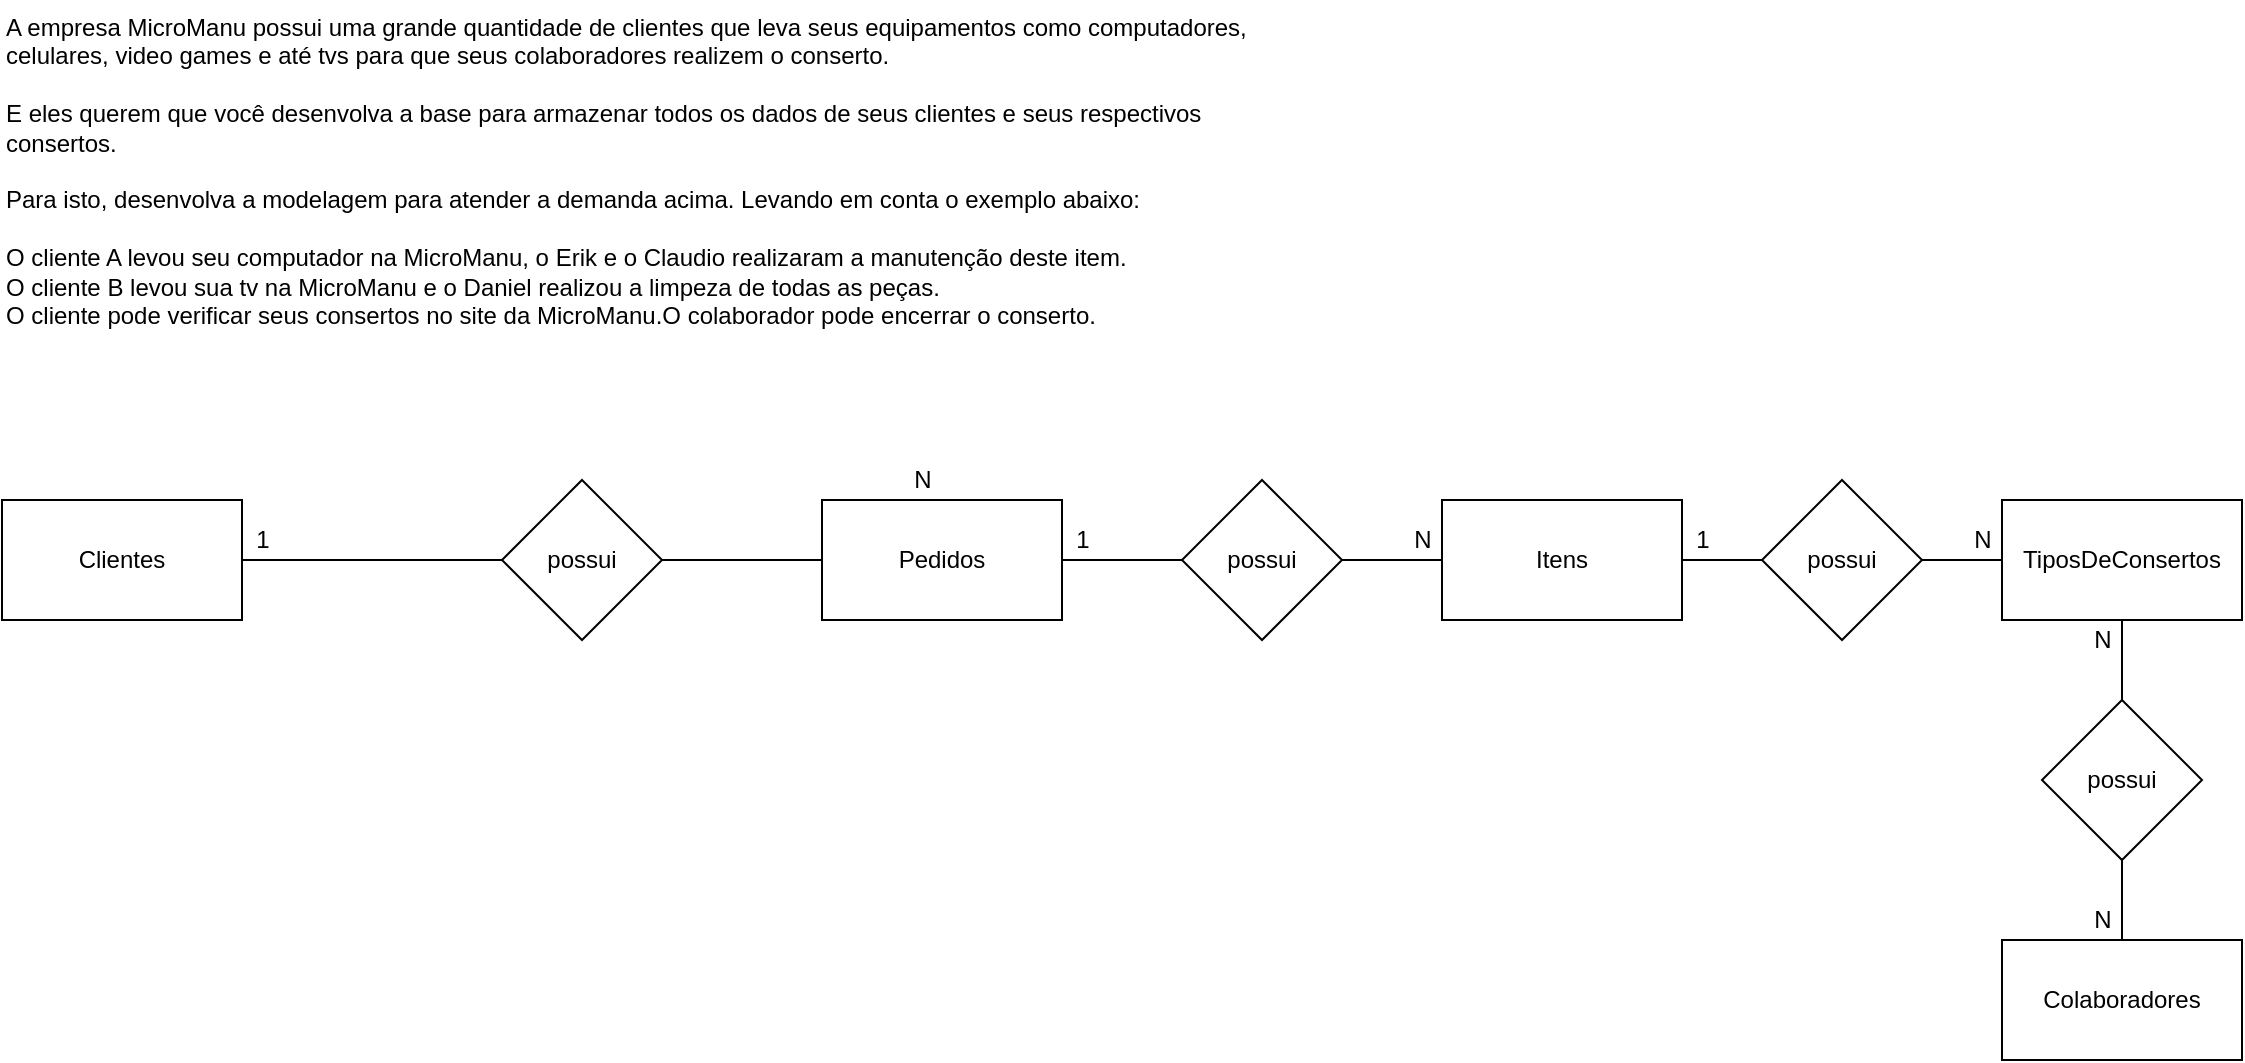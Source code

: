 <mxfile version="14.4.2" type="device"><diagram id="vbW2kz6mHEWQTztBXk3I" name="Page-1"><mxGraphModel dx="1368" dy="896" grid="1" gridSize="10" guides="1" tooltips="1" connect="1" arrows="1" fold="1" page="1" pageScale="1" pageWidth="827" pageHeight="1169" math="0" shadow="0"><root><mxCell id="0"/><mxCell id="1" parent="0"/><mxCell id="wHnWtl2BybHQ2ssoZZnG-1" value="A empresa MicroManu possui uma grande quantidade de clientes que leva seus equipamentos como computadores, celulares, video games e até tvs para que seus colaboradores realizem o conserto.&lt;br&gt;&lt;br&gt;E eles querem que você desenvolva a base para armazenar todos os dados de seus clientes e seus respectivos consertos.&lt;br&gt;&lt;br&gt;Para isto, desenvolva a modelagem para atender a demanda acima. Levando em conta o exemplo abaixo:&lt;br&gt;&lt;br&gt;O cliente A levou seu computador na MicroManu, o Erik e o Claudio realizaram a manutenção deste item.&lt;br&gt;O cliente B levou sua tv na MicroManu e o Daniel realizou a limpeza de todas as peças.&lt;br&gt;O cliente pode verificar seus consertos no site da MicroManu.O colaborador pode encerrar o conserto." style="text;whiteSpace=wrap;html=1;" parent="1" vertex="1"><mxGeometry x="-330" y="230" width="630" height="180" as="geometry"/></mxCell><mxCell id="wHnWtl2BybHQ2ssoZZnG-10" value="" style="edgeStyle=orthogonalEdgeStyle;rounded=0;orthogonalLoop=1;jettySize=auto;html=1;endArrow=none;endFill=0;" parent="1" source="wHnWtl2BybHQ2ssoZZnG-2" target="wHnWtl2BybHQ2ssoZZnG-8" edge="1"><mxGeometry relative="1" as="geometry"><Array as="points"><mxPoint x="-240" y="510"/></Array></mxGeometry></mxCell><mxCell id="wHnWtl2BybHQ2ssoZZnG-2" value="Clientes" style="rounded=0;whiteSpace=wrap;html=1;" parent="1" vertex="1"><mxGeometry x="-330" y="480" width="120" height="60" as="geometry"/></mxCell><mxCell id="wHnWtl2BybHQ2ssoZZnG-14" value="" style="edgeStyle=orthogonalEdgeStyle;rounded=0;orthogonalLoop=1;jettySize=auto;html=1;endArrow=none;endFill=0;" parent="1" source="wHnWtl2BybHQ2ssoZZnG-3" target="wHnWtl2BybHQ2ssoZZnG-13" edge="1"><mxGeometry relative="1" as="geometry"/></mxCell><mxCell id="wHnWtl2BybHQ2ssoZZnG-3" value="Pedidos" style="rounded=0;whiteSpace=wrap;html=1;" parent="1" vertex="1"><mxGeometry x="80" y="480" width="120" height="60" as="geometry"/></mxCell><mxCell id="wHnWtl2BybHQ2ssoZZnG-18" value="" style="edgeStyle=orthogonalEdgeStyle;rounded=0;orthogonalLoop=1;jettySize=auto;html=1;endArrow=none;endFill=0;" parent="1" source="wHnWtl2BybHQ2ssoZZnG-4" target="wHnWtl2BybHQ2ssoZZnG-17" edge="1"><mxGeometry relative="1" as="geometry"/></mxCell><mxCell id="wHnWtl2BybHQ2ssoZZnG-4" value="Itens" style="rounded=0;whiteSpace=wrap;html=1;" parent="1" vertex="1"><mxGeometry x="390" y="480" width="120" height="60" as="geometry"/></mxCell><mxCell id="wHnWtl2BybHQ2ssoZZnG-20" value="" style="edgeStyle=orthogonalEdgeStyle;rounded=0;orthogonalLoop=1;jettySize=auto;html=1;endArrow=none;endFill=0;" parent="1" source="wHnWtl2BybHQ2ssoZZnG-5" target="wHnWtl2BybHQ2ssoZZnG-9" edge="1"><mxGeometry relative="1" as="geometry"/></mxCell><mxCell id="wHnWtl2BybHQ2ssoZZnG-5" value="TiposDeConsertos" style="rounded=0;whiteSpace=wrap;html=1;" parent="1" vertex="1"><mxGeometry x="670" y="480" width="120" height="60" as="geometry"/></mxCell><mxCell id="wHnWtl2BybHQ2ssoZZnG-7" value="Colaboradores" style="rounded=0;whiteSpace=wrap;html=1;" parent="1" vertex="1"><mxGeometry x="670" y="700" width="120" height="60" as="geometry"/></mxCell><mxCell id="wHnWtl2BybHQ2ssoZZnG-11" value="" style="edgeStyle=orthogonalEdgeStyle;rounded=0;orthogonalLoop=1;jettySize=auto;html=1;endArrow=none;endFill=0;" parent="1" source="wHnWtl2BybHQ2ssoZZnG-8" target="wHnWtl2BybHQ2ssoZZnG-3" edge="1"><mxGeometry relative="1" as="geometry"/></mxCell><mxCell id="wHnWtl2BybHQ2ssoZZnG-8" value="possui" style="rhombus;whiteSpace=wrap;html=1;" parent="1" vertex="1"><mxGeometry x="-80" y="470" width="80" height="80" as="geometry"/></mxCell><mxCell id="wHnWtl2BybHQ2ssoZZnG-21" value="" style="edgeStyle=orthogonalEdgeStyle;rounded=0;orthogonalLoop=1;jettySize=auto;html=1;endArrow=none;endFill=0;" parent="1" source="wHnWtl2BybHQ2ssoZZnG-9" target="wHnWtl2BybHQ2ssoZZnG-7" edge="1"><mxGeometry relative="1" as="geometry"/></mxCell><mxCell id="wHnWtl2BybHQ2ssoZZnG-9" value="possui" style="rhombus;whiteSpace=wrap;html=1;" parent="1" vertex="1"><mxGeometry x="690" y="580" width="80" height="80" as="geometry"/></mxCell><mxCell id="wHnWtl2BybHQ2ssoZZnG-15" value="" style="edgeStyle=orthogonalEdgeStyle;rounded=0;orthogonalLoop=1;jettySize=auto;html=1;endArrow=none;endFill=0;" parent="1" source="wHnWtl2BybHQ2ssoZZnG-13" target="wHnWtl2BybHQ2ssoZZnG-4" edge="1"><mxGeometry relative="1" as="geometry"/></mxCell><mxCell id="wHnWtl2BybHQ2ssoZZnG-13" value="possui" style="rhombus;whiteSpace=wrap;html=1;" parent="1" vertex="1"><mxGeometry x="260" y="470" width="80" height="80" as="geometry"/></mxCell><mxCell id="wHnWtl2BybHQ2ssoZZnG-19" value="" style="edgeStyle=orthogonalEdgeStyle;rounded=0;orthogonalLoop=1;jettySize=auto;html=1;endArrow=none;endFill=0;" parent="1" source="wHnWtl2BybHQ2ssoZZnG-17" target="wHnWtl2BybHQ2ssoZZnG-5" edge="1"><mxGeometry relative="1" as="geometry"/></mxCell><mxCell id="wHnWtl2BybHQ2ssoZZnG-17" value="possui" style="rhombus;whiteSpace=wrap;html=1;" parent="1" vertex="1"><mxGeometry x="550" y="470" width="80" height="80" as="geometry"/></mxCell><mxCell id="wHnWtl2BybHQ2ssoZZnG-22" value="N" style="text;html=1;align=center;verticalAlign=middle;resizable=0;points=[];autosize=1;" parent="1" vertex="1"><mxGeometry x="120" y="460" width="20" height="20" as="geometry"/></mxCell><mxCell id="wHnWtl2BybHQ2ssoZZnG-23" value="1" style="text;html=1;align=center;verticalAlign=middle;resizable=0;points=[];autosize=1;" parent="1" vertex="1"><mxGeometry x="-210" y="490" width="20" height="20" as="geometry"/></mxCell><mxCell id="wHnWtl2BybHQ2ssoZZnG-24" value="1" style="text;html=1;align=center;verticalAlign=middle;resizable=0;points=[];autosize=1;" parent="1" vertex="1"><mxGeometry x="200" y="490" width="20" height="20" as="geometry"/></mxCell><mxCell id="wHnWtl2BybHQ2ssoZZnG-25" value="N" style="text;html=1;align=center;verticalAlign=middle;resizable=0;points=[];autosize=1;" parent="1" vertex="1"><mxGeometry x="370" y="490" width="20" height="20" as="geometry"/></mxCell><mxCell id="wHnWtl2BybHQ2ssoZZnG-26" value="1" style="text;html=1;align=center;verticalAlign=middle;resizable=0;points=[];autosize=1;" parent="1" vertex="1"><mxGeometry x="510" y="490" width="20" height="20" as="geometry"/></mxCell><mxCell id="wHnWtl2BybHQ2ssoZZnG-27" value="N" style="text;html=1;align=center;verticalAlign=middle;resizable=0;points=[];autosize=1;" parent="1" vertex="1"><mxGeometry x="650" y="490" width="20" height="20" as="geometry"/></mxCell><mxCell id="wHnWtl2BybHQ2ssoZZnG-30" value="N" style="text;html=1;align=center;verticalAlign=middle;resizable=0;points=[];autosize=1;" parent="1" vertex="1"><mxGeometry x="710" y="680" width="20" height="20" as="geometry"/></mxCell><mxCell id="wHnWtl2BybHQ2ssoZZnG-31" value="N" style="text;html=1;align=center;verticalAlign=middle;resizable=0;points=[];autosize=1;" parent="1" vertex="1"><mxGeometry x="710" y="540" width="20" height="20" as="geometry"/></mxCell></root></mxGraphModel></diagram></mxfile>